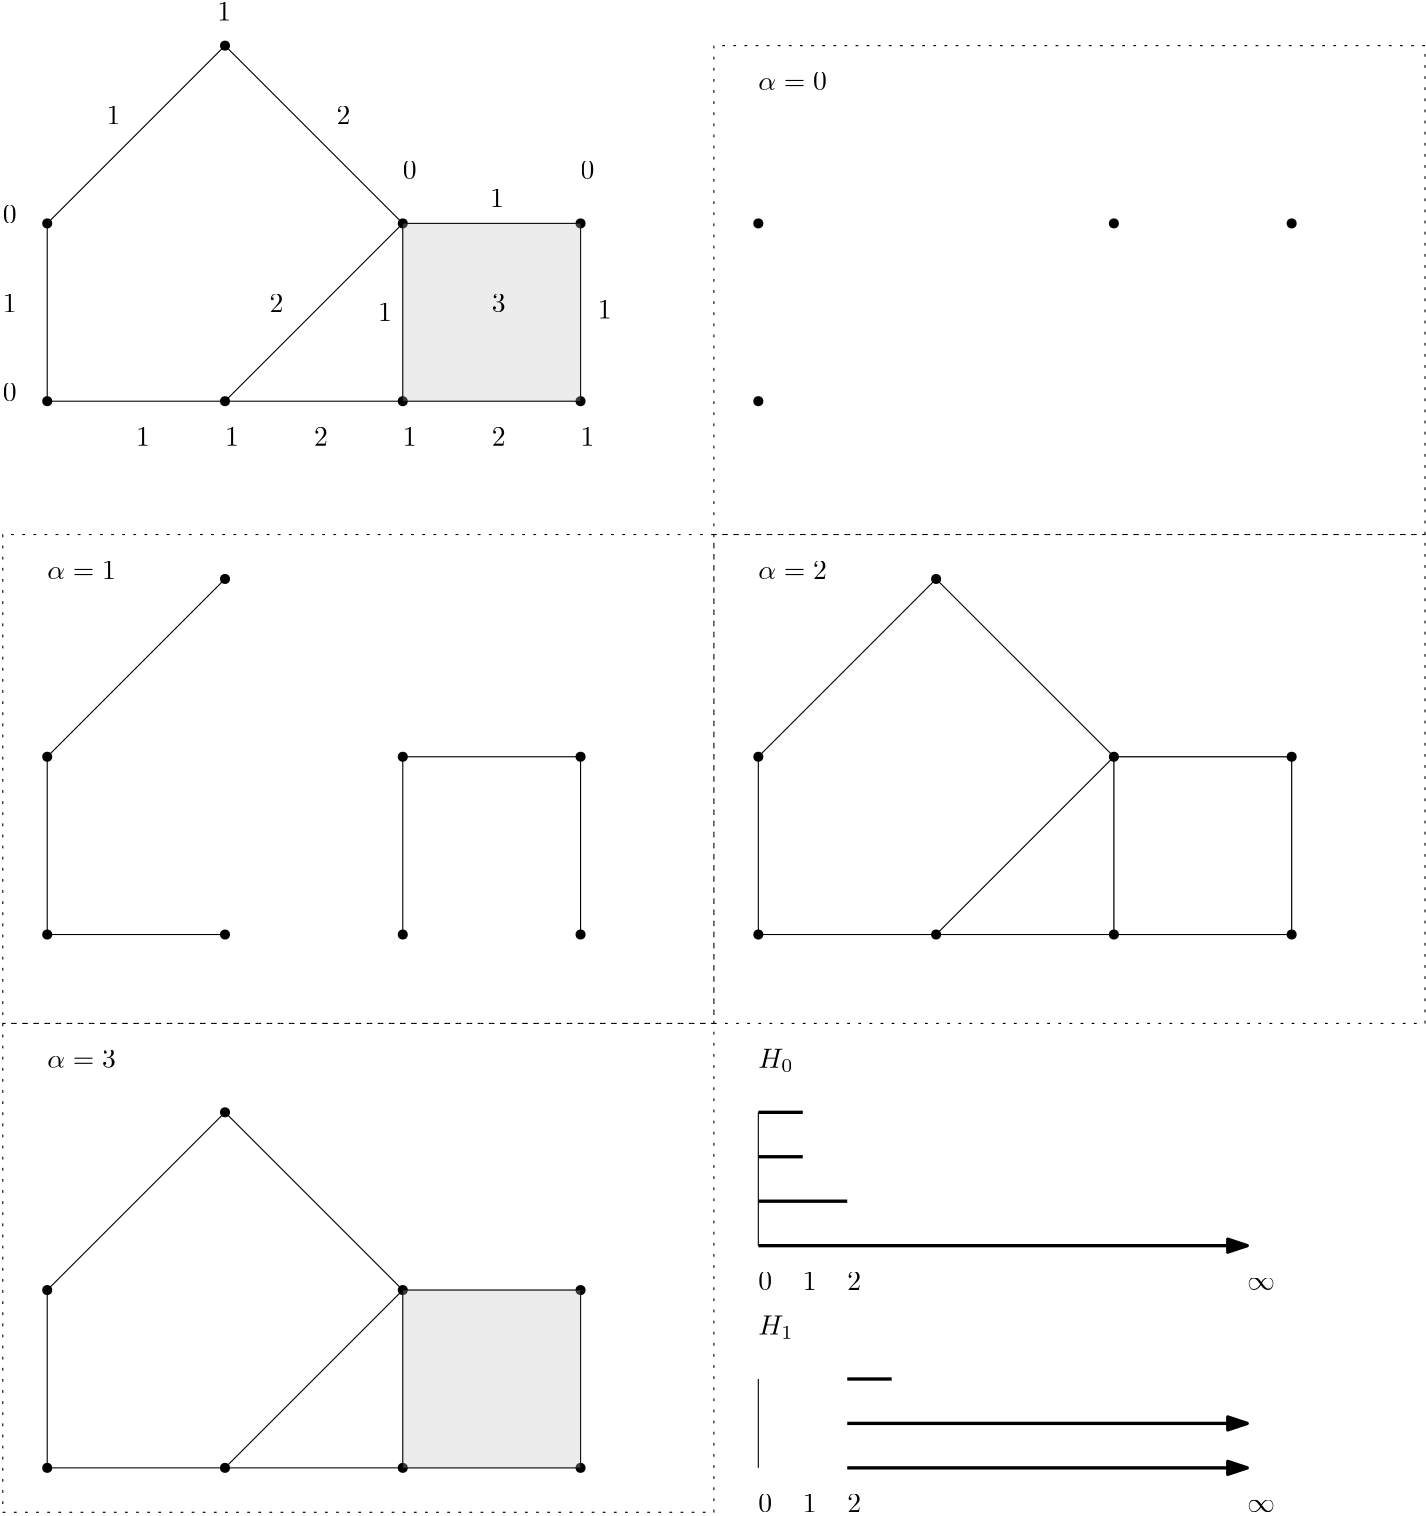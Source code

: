 <?xml version="1.0"?>
<!DOCTYPE ipe SYSTEM "ipe.dtd">
<ipe version="70206" creator="Ipe 7.2.7">
<info created="D:20220623164030" modified="D:20220623180245"/>
<ipestyle name="basic">
<symbol name="arrow/arc(spx)">
<path stroke="sym-stroke" fill="sym-stroke" pen="sym-pen">
0 0 m
-1 0.333 l
-1 -0.333 l
h
</path>
</symbol>
<symbol name="arrow/farc(spx)">
<path stroke="sym-stroke" fill="white" pen="sym-pen">
0 0 m
-1 0.333 l
-1 -0.333 l
h
</path>
</symbol>
<symbol name="arrow/ptarc(spx)">
<path stroke="sym-stroke" fill="sym-stroke" pen="sym-pen">
0 0 m
-1 0.333 l
-0.8 0 l
-1 -0.333 l
h
</path>
</symbol>
<symbol name="arrow/fptarc(spx)">
<path stroke="sym-stroke" fill="white" pen="sym-pen">
0 0 m
-1 0.333 l
-0.8 0 l
-1 -0.333 l
h
</path>
</symbol>
<symbol name="mark/circle(sx)" transformations="translations">
<path fill="sym-stroke">
0.6 0 0 0.6 0 0 e
0.4 0 0 0.4 0 0 e
</path>
</symbol>
<symbol name="mark/disk(sx)" transformations="translations">
<path fill="sym-stroke">
0.6 0 0 0.6 0 0 e
</path>
</symbol>
<symbol name="mark/fdisk(sfx)" transformations="translations">
<group>
<path fill="sym-fill">
0.5 0 0 0.5 0 0 e
</path>
<path fill="sym-stroke" fillrule="eofill">
0.6 0 0 0.6 0 0 e
0.4 0 0 0.4 0 0 e
</path>
</group>
</symbol>
<symbol name="mark/box(sx)" transformations="translations">
<path fill="sym-stroke" fillrule="eofill">
-0.6 -0.6 m
0.6 -0.6 l
0.6 0.6 l
-0.6 0.6 l
h
-0.4 -0.4 m
0.4 -0.4 l
0.4 0.4 l
-0.4 0.4 l
h
</path>
</symbol>
<symbol name="mark/square(sx)" transformations="translations">
<path fill="sym-stroke">
-0.6 -0.6 m
0.6 -0.6 l
0.6 0.6 l
-0.6 0.6 l
h
</path>
</symbol>
<symbol name="mark/fsquare(sfx)" transformations="translations">
<group>
<path fill="sym-fill">
-0.5 -0.5 m
0.5 -0.5 l
0.5 0.5 l
-0.5 0.5 l
h
</path>
<path fill="sym-stroke" fillrule="eofill">
-0.6 -0.6 m
0.6 -0.6 l
0.6 0.6 l
-0.6 0.6 l
h
-0.4 -0.4 m
0.4 -0.4 l
0.4 0.4 l
-0.4 0.4 l
h
</path>
</group>
</symbol>
<symbol name="mark/cross(sx)" transformations="translations">
<group>
<path fill="sym-stroke">
-0.43 -0.57 m
0.57 0.43 l
0.43 0.57 l
-0.57 -0.43 l
h
</path>
<path fill="sym-stroke">
-0.43 0.57 m
0.57 -0.43 l
0.43 -0.57 l
-0.57 0.43 l
h
</path>
</group>
</symbol>
<symbol name="arrow/fnormal(spx)">
<path stroke="sym-stroke" fill="white" pen="sym-pen">
0 0 m
-1 0.333 l
-1 -0.333 l
h
</path>
</symbol>
<symbol name="arrow/pointed(spx)">
<path stroke="sym-stroke" fill="sym-stroke" pen="sym-pen">
0 0 m
-1 0.333 l
-0.8 0 l
-1 -0.333 l
h
</path>
</symbol>
<symbol name="arrow/fpointed(spx)">
<path stroke="sym-stroke" fill="white" pen="sym-pen">
0 0 m
-1 0.333 l
-0.8 0 l
-1 -0.333 l
h
</path>
</symbol>
<symbol name="arrow/linear(spx)">
<path stroke="sym-stroke" pen="sym-pen">
-1 0.333 m
0 0 l
-1 -0.333 l
</path>
</symbol>
<symbol name="arrow/fdouble(spx)">
<path stroke="sym-stroke" fill="white" pen="sym-pen">
0 0 m
-1 0.333 l
-1 -0.333 l
h
-1 0 m
-2 0.333 l
-2 -0.333 l
h
</path>
</symbol>
<symbol name="arrow/double(spx)">
<path stroke="sym-stroke" fill="sym-stroke" pen="sym-pen">
0 0 m
-1 0.333 l
-1 -0.333 l
h
-1 0 m
-2 0.333 l
-2 -0.333 l
h
</path>
</symbol>
<pen name="heavier" value="0.8"/>
<pen name="fat" value="1.2"/>
<pen name="ultrafat" value="2"/>
<symbolsize name="large" value="5"/>
<symbolsize name="small" value="2"/>
<symbolsize name="tiny" value="1.1"/>
<arrowsize name="large" value="10"/>
<arrowsize name="small" value="5"/>
<arrowsize name="tiny" value="3"/>
<color name="red" value="1 0 0"/>
<color name="green" value="0 1 0"/>
<color name="blue" value="0 0 1"/>
<color name="yellow" value="1 1 0"/>
<color name="orange" value="1 0.647 0"/>
<color name="gold" value="1 0.843 0"/>
<color name="purple" value="0.627 0.125 0.941"/>
<color name="gray" value="0.745"/>
<color name="brown" value="0.647 0.165 0.165"/>
<color name="navy" value="0 0 0.502"/>
<color name="pink" value="1 0.753 0.796"/>
<color name="seagreen" value="0.18 0.545 0.341"/>
<color name="turquoise" value="0.251 0.878 0.816"/>
<color name="violet" value="0.933 0.51 0.933"/>
<color name="darkblue" value="0 0 0.545"/>
<color name="darkcyan" value="0 0.545 0.545"/>
<color name="darkgray" value="0.663"/>
<color name="darkgreen" value="0 0.392 0"/>
<color name="darkmagenta" value="0.545 0 0.545"/>
<color name="darkorange" value="1 0.549 0"/>
<color name="darkred" value="0.545 0 0"/>
<color name="lightblue" value="0.678 0.847 0.902"/>
<color name="lightcyan" value="0.878 1 1"/>
<color name="lightgray" value="0.827"/>
<color name="lightgreen" value="0.565 0.933 0.565"/>
<color name="lightyellow" value="1 1 0.878"/>
<dashstyle name="dashed" value="[4] 0"/>
<dashstyle name="dotted" value="[1 3] 0"/>
<dashstyle name="dash dotted" value="[4 2 1 2] 0"/>
<dashstyle name="dash dot dotted" value="[4 2 1 2 1 2] 0"/>
<textsize name="large" value="\large"/>
<textsize name="small" value="\small"/>
<textsize name="tiny" value="\tiny"/>
<textsize name="Large" value="\Large"/>
<textsize name="LARGE" value="\LARGE"/>
<textsize name="huge" value="\huge"/>
<textsize name="Huge" value="\Huge"/>
<textsize name="footnote" value="\footnotesize"/>
<textstyle name="center" begin="\begin{center}" end="\end{center}"/>
<textstyle name="itemize" begin="\begin{itemize}" end="\end{itemize}"/>
<textstyle name="item" begin="\begin{itemize}\item{}" end="\end{itemize}"/>
<gridsize name="4 pts" value="4"/>
<gridsize name="8 pts (~3 mm)" value="8"/>
<gridsize name="16 pts (~6 mm)" value="16"/>
<gridsize name="32 pts (~12 mm)" value="32"/>
<gridsize name="10 pts (~3.5 mm)" value="10"/>
<gridsize name="20 pts (~7 mm)" value="20"/>
<gridsize name="14 pts (~5 mm)" value="14"/>
<gridsize name="28 pts (~10 mm)" value="28"/>
<gridsize name="56 pts (~20 mm)" value="56"/>
<anglesize name="90 deg" value="90"/>
<anglesize name="60 deg" value="60"/>
<anglesize name="45 deg" value="45"/>
<anglesize name="30 deg" value="30"/>
<anglesize name="22.5 deg" value="22.5"/>
<opacity name="10%" value="0.1"/>
<opacity name="30%" value="0.3"/>
<opacity name="50%" value="0.5"/>
<opacity name="75%" value="0.75"/>
<tiling name="falling" angle="-60" step="4" width="1"/>
<tiling name="rising" angle="30" step="4" width="1"/>
</ipestyle>
<page>
<layer name="alpha"/>
<view layers="alpha" active="alpha"/>
<use layer="alpha" matrix="1 0 0 1 -112 0" name="mark/disk(sx)" pos="192 640" size="normal" stroke="black"/>
<use matrix="1 0 0 1 -112 0" name="mark/disk(sx)" pos="256 640" size="normal" stroke="black"/>
<use matrix="1 0 0 1 -112 0" name="mark/disk(sx)" pos="320 640" size="normal" stroke="black"/>
<use matrix="1 0 0 1 -112 0" name="mark/disk(sx)" pos="320 704" size="normal" stroke="black"/>
<use matrix="1 0 0 1 -112 0" name="mark/disk(sx)" pos="384 704" size="normal" stroke="black"/>
<use matrix="1 0 0 1 -112 0" name="mark/disk(sx)" pos="384 640" size="normal" stroke="black"/>
<use matrix="1 0 0 1 -112 0" name="mark/disk(sx)" pos="256 768" size="normal" stroke="black"/>
<use matrix="1 0 0 1 -112 0" name="mark/disk(sx)" pos="192 704" size="normal" stroke="black"/>
<path matrix="1 0 0 1 -112 0" stroke="black">
192 640 m
256 640 l
320 640 l
384 640 l
384 704 l
320 704 l
256 768 l
192 704 l
192 640 l
</path>
<path matrix="1 0 0 1 -112 0" stroke="black">
256 640 m
320 704 l
320 640 l
</path>
<path matrix="1 0 0 1 -112 0" stroke="black" fill="gray" opacity="30%">
320 704 m
320 640 l
384 640 l
384 704 l
h
</path>
<text matrix="1 0 0 1 -112 0" transformations="translations" pos="176 640" stroke="black" type="label" width="4.981" height="6.42" depth="0" valign="baseline" style="math">0</text>
<text matrix="1 0 0 1 -112 0" transformations="translations" pos="176 704" stroke="black" type="label" width="4.981" height="6.42" depth="0" valign="baseline" style="math">0</text>
<text matrix="1 0 0 1 -112 0" transformations="translations" pos="256 624" stroke="black" type="label" width="4.981" height="6.42" depth="0" valign="baseline" style="math">1</text>
<text matrix="1 0 0 1 -112 0" transformations="translations" pos="320 624" stroke="black" type="label" width="4.981" height="6.42" depth="0" valign="baseline" style="math">1</text>
<text matrix="1 0 0 1 -112 0" transformations="translations" pos="384 624" stroke="black" type="label" width="4.981" height="6.42" depth="0" valign="baseline" style="math">1</text>
<text matrix="1 0 0 1 -112 0" transformations="translations" pos="384 720" stroke="black" type="label" width="4.981" height="6.42" depth="0" valign="baseline" style="math">0</text>
<text matrix="1 0 0 1 -112 0" transformations="translations" pos="320 720" stroke="black" type="label" width="4.981" height="6.42" depth="0" valign="baseline" style="math">0</text>
<text matrix="1 0 0 1 -114.796 -6.99089" transformations="translations" pos="256 784" stroke="black" type="label" width="4.981" height="6.42" depth="0" valign="baseline" style="math">1</text>
<text matrix="1 0 0 1 -122.626 -12.304" transformations="translations" pos="224 752" stroke="black" type="label" width="4.981" height="6.42" depth="0" valign="baseline" style="math">1</text>
<text matrix="1 0 0 1 -112 0" transformations="translations" pos="176 672" stroke="black" type="label" width="4.981" height="6.42" depth="0" valign="baseline" style="math">1</text>
<text matrix="1 0 0 1 -112 0" transformations="translations" pos="224 624" stroke="black" type="label" width="4.981" height="6.42" depth="0" valign="baseline" style="math">1</text>
<text matrix="1 0 0 1 -112 0" transformations="translations" pos="288 624" stroke="black" type="label" width="4.981" height="6.42" depth="0" valign="baseline" style="math">2</text>
<text matrix="1 0 0 1 -112 0" transformations="translations" pos="352 624" stroke="black" type="label" width="4.981" height="6.42" depth="0" valign="baseline" style="math">2</text>
<text matrix="1 0 0 1 -121.787 -2.23708" transformations="translations" pos="400 672" stroke="black" type="label" width="4.981" height="6.42" depth="0" valign="baseline" style="math">1</text>
<text matrix="1 0 0 1 -112.559 -10.0669" transformations="translations" pos="352 720" stroke="black" type="label" width="4.981" height="6.42" depth="0" valign="baseline" style="math">1</text>
<text matrix="1 0 0 1 -119.83 -12.304" transformations="translations" pos="304 752" stroke="black" type="label" width="4.981" height="6.42" depth="0" valign="baseline" style="math">2</text>
<text matrix="1 0 0 1 -112 0" transformations="translations" pos="272 672" stroke="black" type="label" width="4.981" height="6.42" depth="0" valign="baseline" style="math">2</text>
<text matrix="1 0 0 1 -104.902 -3.09375" transformations="translations" pos="304 672" stroke="black" type="label" width="4.981" height="6.42" depth="0" valign="baseline" style="math">1</text>
<text matrix="1 0 0 1 -112 0" transformations="translations" pos="352 672" stroke="black" type="label" width="4.981" height="6.42" depth="0" valign="baseline" style="math">3</text>
<use matrix="1 0 0 1 144 0" name="mark/disk(sx)" pos="192 640" size="normal" stroke="black"/>
<use matrix="1 0 0 1 144 0" name="mark/disk(sx)" pos="320 704" size="normal" stroke="black"/>
<use matrix="1 0 0 1 144 0" name="mark/disk(sx)" pos="384 704" size="normal" stroke="black"/>
<use matrix="1 0 0 1 144 0" name="mark/disk(sx)" pos="192 704" size="normal" stroke="black"/>
<use matrix="1 0 0 1 -112 -192" name="mark/disk(sx)" pos="192 640" size="normal" stroke="black"/>
<use matrix="1 0 0 1 -112 -192" name="mark/disk(sx)" pos="256 640" size="normal" stroke="black"/>
<use matrix="1 0 0 1 -112 -192" name="mark/disk(sx)" pos="320 640" size="normal" stroke="black"/>
<use matrix="1 0 0 1 -112 -192" name="mark/disk(sx)" pos="320 704" size="normal" stroke="black"/>
<use matrix="1 0 0 1 -112 -192" name="mark/disk(sx)" pos="384 704" size="normal" stroke="black"/>
<use matrix="1 0 0 1 -112 -192" name="mark/disk(sx)" pos="384 640" size="normal" stroke="black"/>
<use matrix="1 0 0 1 -112 -192" name="mark/disk(sx)" pos="256 768" size="normal" stroke="black"/>
<use matrix="1 0 0 1 -112 -192" name="mark/disk(sx)" pos="192 704" size="normal" stroke="black"/>
<use matrix="1 0 0 1 144 -192" name="mark/disk(sx)" pos="192 640" size="normal" stroke="black"/>
<use matrix="1 0 0 1 144 -192" name="mark/disk(sx)" pos="256 640" size="normal" stroke="black"/>
<use matrix="1 0 0 1 144 -192" name="mark/disk(sx)" pos="320 640" size="normal" stroke="black"/>
<use matrix="1 0 0 1 144 -192" name="mark/disk(sx)" pos="320 704" size="normal" stroke="black"/>
<use matrix="1 0 0 1 144 -192" name="mark/disk(sx)" pos="384 704" size="normal" stroke="black"/>
<use matrix="1 0 0 1 144 -192" name="mark/disk(sx)" pos="384 640" size="normal" stroke="black"/>
<use matrix="1 0 0 1 144 -192" name="mark/disk(sx)" pos="256 768" size="normal" stroke="black"/>
<use matrix="1 0 0 1 144 -192" name="mark/disk(sx)" pos="192 704" size="normal" stroke="black"/>
<path matrix="1 0 0 1 144 -192" stroke="black">
192 640 m
256 640 l
320 640 l
384 640 l
384 704 l
320 704 l
256 768 l
192 704 l
192 640 l
</path>
<path matrix="1 0 0 1 144 -192" stroke="black">
256 640 m
320 704 l
320 640 l
</path>
<path matrix="1 0 0 1 144 -192" stroke="black" opacity="30%">
320 704 m
320 640 l
384 640 l
384 704 l
h
</path>
<path stroke="black">
80 448 m
80 512 l
144 576 l
</path>
<path stroke="black">
80 448 m
144 448 l
</path>
<path stroke="black">
208 448 m
208 512 l
272 512 l
272 448 l
</path>
<use matrix="1 0 0 1 -112 -384" name="mark/disk(sx)" pos="192 640" size="normal" stroke="black"/>
<use matrix="1 0 0 1 -112 -384" name="mark/disk(sx)" pos="256 640" size="normal" stroke="black"/>
<use matrix="1 0 0 1 -112 -384" name="mark/disk(sx)" pos="320 640" size="normal" stroke="black"/>
<use matrix="1 0 0 1 -112 -384" name="mark/disk(sx)" pos="320 704" size="normal" stroke="black"/>
<use matrix="1 0 0 1 -112 -384" name="mark/disk(sx)" pos="384 704" size="normal" stroke="black"/>
<use matrix="1 0 0 1 -112 -384" name="mark/disk(sx)" pos="384 640" size="normal" stroke="black"/>
<use matrix="1 0 0 1 -112 -384" name="mark/disk(sx)" pos="256 768" size="normal" stroke="black"/>
<use matrix="1 0 0 1 -112 -384" name="mark/disk(sx)" pos="192 704" size="normal" stroke="black"/>
<path matrix="1 0 0 1 -112 -384" stroke="black">
192 640 m
256 640 l
320 640 l
384 640 l
384 704 l
320 704 l
256 768 l
192 704 l
192 640 l
</path>
<path matrix="1 0 0 1 -112 -384" stroke="black">
256 640 m
320 704 l
320 640 l
</path>
<path matrix="1 0 0 1 -112 -384" stroke="black" fill="gray" opacity="30%">
320 704 m
320 640 l
384 640 l
384 704 l
h
</path>
<path stroke="black" dash="dotted">
320 768 m
320 592 l
576 592 l
576 768 l
h
</path>
<path matrix="1 0 0 1 -256 -176" stroke="black" dash="dotted">
320 768 m
320 592 l
576 592 l
576 768 l
h
</path>
<path matrix="1 0 0 1 0 -176" stroke="black" dash="dotted">
320 768 m
320 592 l
576 592 l
576 768 l
h
</path>
<path matrix="1 0 0 1 -256 -352" stroke="black" dash="dotted">
320 768 m
320 592 l
576 592 l
576 768 l
h
</path>
<text transformations="translations" pos="336 752" stroke="black" type="label" width="24.675" height="6.42" depth="0" valign="baseline" style="math">\alpha = 0</text>
<text transformations="translations" pos="80 576" stroke="black" type="label" width="24.675" height="6.42" depth="0" valign="baseline" style="math">\alpha=1</text>
<text transformations="translations" pos="336 576" stroke="black" type="label" width="24.675" height="6.42" depth="0" valign="baseline" style="math">\alpha = 2</text>
<text transformations="translations" pos="80 400" stroke="black" type="label" width="24.675" height="6.42" depth="0" valign="baseline" style="math">\alpha=3</text>
<text transformations="translations" pos="336 400" stroke="black" type="label" width="12.751" height="6.812" depth="1.49" valign="baseline" style="math">H_0</text>
<path stroke="black" pen="fat">
336 384 m
352 384 l
</path>
<path stroke="black" pen="fat">
336 368 m
352 368 l
352 368 l
</path>
<path stroke="black" pen="fat">
336 352 m
368 352 l
</path>
<path stroke="black" pen="fat" arrow="normal/normal">
336 336 m
512 336 l
</path>
<path stroke="black">
336 384 m
336 336 l
</path>
<text transformations="translations" pos="336 320" stroke="black" type="label" width="4.981" height="6.42" depth="0" valign="baseline" style="math">0</text>
<text transformations="translations" pos="352 320" stroke="black" type="label" width="4.981" height="6.42" depth="0" valign="baseline" style="math">1</text>
<text transformations="translations" pos="368 320" stroke="black" type="label" width="4.981" height="6.42" depth="0" valign="baseline" style="math">2</text>
<text transformations="translations" pos="512 320" stroke="black" type="label" width="9.963" height="4.289" depth="0" valign="baseline" style="math">\infty</text>
<text matrix="1 0 0 1 0 -96" transformations="translations" pos="336 400" stroke="black" type="label" width="12.751" height="6.812" depth="1.49" valign="baseline" style="math">H_1</text>
<path stroke="black">
336 288 m
336 256 l
</path>
<text matrix="1 0 0 1 0 -80" transformations="translations" pos="336 320" stroke="black" type="label" width="4.981" height="6.42" depth="0" valign="baseline" style="math">0</text>
<text matrix="1 0 0 1 0 -80" transformations="translations" pos="352 320" stroke="black" type="label" width="4.981" height="6.42" depth="0" valign="baseline" style="math">1</text>
<text matrix="1 0 0 1 0 -80" transformations="translations" pos="368 320" stroke="black" type="label" width="4.981" height="6.42" depth="0" valign="baseline" style="math">2</text>
<text matrix="1 0 0 1 0 -80" transformations="translations" pos="512 320" stroke="black" type="label" width="9.963" height="4.289" depth="0" valign="baseline" style="math">\infty</text>
<path stroke="black" pen="fat">
368 288 m
384 288 l
</path>
<path stroke="black" pen="fat" arrow="normal/normal">
368 272 m
512 272 l
</path>
<path stroke="black" pen="fat" arrow="normal/normal">
368 256 m
512 256 l
</path>
</page>
</ipe>
